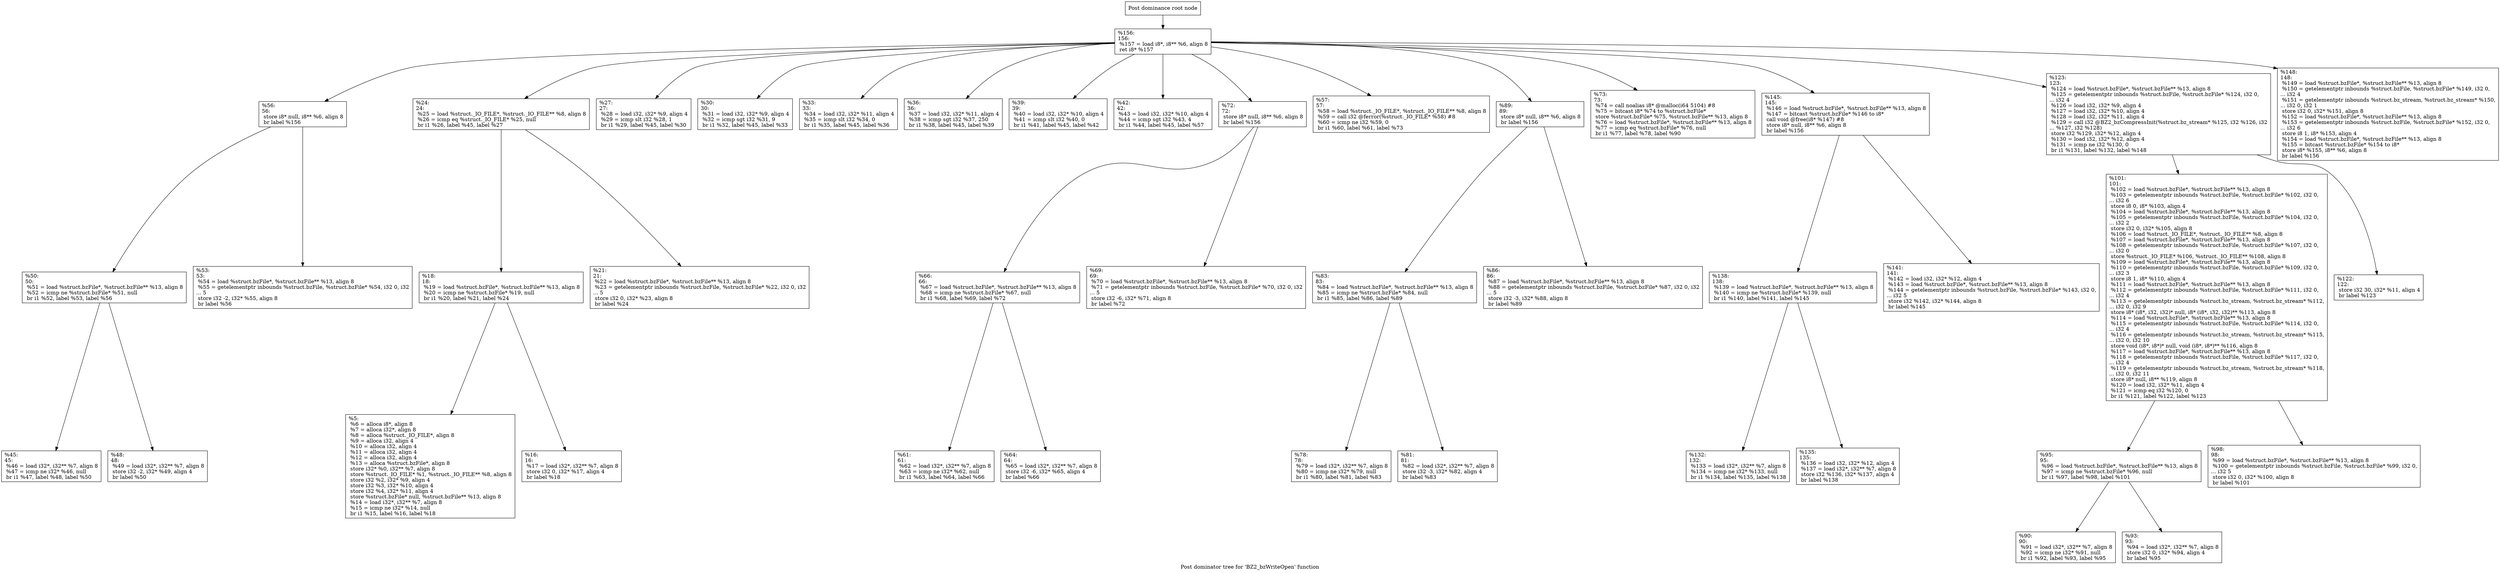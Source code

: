 digraph "Post dominator tree for 'BZ2_bzWriteOpen' function" {
	label="Post dominator tree for 'BZ2_bzWriteOpen' function";

	Node0x1633140 [shape=record,label="{Post dominance root node}"];
	Node0x1633140 -> Node0x13e1000;
	Node0x13e1000 [shape=record,label="{%156:\l156:                                              \l  %157 = load i8*, i8** %6, align 8\l  ret i8* %157\l}"];
	Node0x13e1000 -> Node0x146a170;
	Node0x13e1000 -> Node0x16b5dd0;
	Node0x13e1000 -> Node0x1464000;
	Node0x13e1000 -> Node0x147bd20;
	Node0x13e1000 -> Node0x1493080;
	Node0x13e1000 -> Node0x16341a0;
	Node0x13e1000 -> Node0x156ffb0;
	Node0x13e1000 -> Node0x13def40;
	Node0x13e1000 -> Node0x139a720;
	Node0x13e1000 -> Node0x160df60;
	Node0x13e1000 -> Node0x16b8b50;
	Node0x13e1000 -> Node0x16da3e0;
	Node0x13e1000 -> Node0x1641620;
	Node0x13e1000 -> Node0x1648e80;
	Node0x13e1000 -> Node0x1611310;
	Node0x146a170 [shape=record,label="{%56:\l56:                                               \l  store i8* null, i8** %6, align 8\l  br label %156\l}"];
	Node0x146a170 -> Node0x1649890;
	Node0x146a170 -> Node0x1606160;
	Node0x1649890 [shape=record,label="{%50:\l50:                                               \l  %51 = load %struct.bzFile*, %struct.bzFile** %13, align 8\l  %52 = icmp ne %struct.bzFile* %51, null\l  br i1 %52, label %53, label %56\l}"];
	Node0x1649890 -> Node0x15cf390;
	Node0x1649890 -> Node0x1627ac0;
	Node0x15cf390 [shape=record,label="{%45:\l45:                                               \l  %46 = load i32*, i32** %7, align 8\l  %47 = icmp ne i32* %46, null\l  br i1 %47, label %48, label %50\l}"];
	Node0x1627ac0 [shape=record,label="{%48:\l48:                                               \l  %49 = load i32*, i32** %7, align 8\l  store i32 -2, i32* %49, align 4\l  br label %50\l}"];
	Node0x1606160 [shape=record,label="{%53:\l53:                                               \l  %54 = load %struct.bzFile*, %struct.bzFile** %13, align 8\l  %55 = getelementptr inbounds %struct.bzFile, %struct.bzFile* %54, i32 0, i32\l... 5\l  store i32 -2, i32* %55, align 8\l  br label %56\l}"];
	Node0x16b5dd0 [shape=record,label="{%24:\l24:                                               \l  %25 = load %struct._IO_FILE*, %struct._IO_FILE** %8, align 8\l  %26 = icmp eq %struct._IO_FILE* %25, null\l  br i1 %26, label %45, label %27\l}"];
	Node0x16b5dd0 -> Node0x1641d00;
	Node0x16b5dd0 -> Node0x13e0750;
	Node0x1641d00 [shape=record,label="{%18:\l18:                                               \l  %19 = load %struct.bzFile*, %struct.bzFile** %13, align 8\l  %20 = icmp ne %struct.bzFile* %19, null\l  br i1 %20, label %21, label %24\l}"];
	Node0x1641d00 -> Node0x13df490;
	Node0x1641d00 -> Node0x13efc60;
	Node0x13df490 [shape=record,label="{%5:\l  %6 = alloca i8*, align 8\l  %7 = alloca i32*, align 8\l  %8 = alloca %struct._IO_FILE*, align 8\l  %9 = alloca i32, align 4\l  %10 = alloca i32, align 4\l  %11 = alloca i32, align 4\l  %12 = alloca i32, align 4\l  %13 = alloca %struct.bzFile*, align 8\l  store i32* %0, i32** %7, align 8\l  store %struct._IO_FILE* %1, %struct._IO_FILE** %8, align 8\l  store i32 %2, i32* %9, align 4\l  store i32 %3, i32* %10, align 4\l  store i32 %4, i32* %11, align 4\l  store %struct.bzFile* null, %struct.bzFile** %13, align 8\l  %14 = load i32*, i32** %7, align 8\l  %15 = icmp ne i32* %14, null\l  br i1 %15, label %16, label %18\l}"];
	Node0x13efc60 [shape=record,label="{%16:\l16:                                               \l  %17 = load i32*, i32** %7, align 8\l  store i32 0, i32* %17, align 4\l  br label %18\l}"];
	Node0x13e0750 [shape=record,label="{%21:\l21:                                               \l  %22 = load %struct.bzFile*, %struct.bzFile** %13, align 8\l  %23 = getelementptr inbounds %struct.bzFile, %struct.bzFile* %22, i32 0, i32\l... 5\l  store i32 0, i32* %23, align 8\l  br label %24\l}"];
	Node0x1464000 [shape=record,label="{%27:\l27:                                               \l  %28 = load i32, i32* %9, align 4\l  %29 = icmp slt i32 %28, 1\l  br i1 %29, label %45, label %30\l}"];
	Node0x147bd20 [shape=record,label="{%30:\l30:                                               \l  %31 = load i32, i32* %9, align 4\l  %32 = icmp sgt i32 %31, 9\l  br i1 %32, label %45, label %33\l}"];
	Node0x1493080 [shape=record,label="{%33:\l33:                                               \l  %34 = load i32, i32* %11, align 4\l  %35 = icmp slt i32 %34, 0\l  br i1 %35, label %45, label %36\l}"];
	Node0x16341a0 [shape=record,label="{%36:\l36:                                               \l  %37 = load i32, i32* %11, align 4\l  %38 = icmp sgt i32 %37, 250\l  br i1 %38, label %45, label %39\l}"];
	Node0x156ffb0 [shape=record,label="{%39:\l39:                                               \l  %40 = load i32, i32* %10, align 4\l  %41 = icmp slt i32 %40, 0\l  br i1 %41, label %45, label %42\l}"];
	Node0x13def40 [shape=record,label="{%42:\l42:                                               \l  %43 = load i32, i32* %10, align 4\l  %44 = icmp sgt i32 %43, 4\l  br i1 %44, label %45, label %57\l}"];
	Node0x139a720 [shape=record,label="{%72:\l72:                                               \l  store i8* null, i8** %6, align 8\l  br label %156\l}"];
	Node0x139a720 -> Node0x1382720;
	Node0x139a720 -> Node0x162d180;
	Node0x1382720 [shape=record,label="{%66:\l66:                                               \l  %67 = load %struct.bzFile*, %struct.bzFile** %13, align 8\l  %68 = icmp ne %struct.bzFile* %67, null\l  br i1 %68, label %69, label %72\l}"];
	Node0x1382720 -> Node0x1646b60;
	Node0x1382720 -> Node0x15f0790;
	Node0x1646b60 [shape=record,label="{%61:\l61:                                               \l  %62 = load i32*, i32** %7, align 8\l  %63 = icmp ne i32* %62, null\l  br i1 %63, label %64, label %66\l}"];
	Node0x15f0790 [shape=record,label="{%64:\l64:                                               \l  %65 = load i32*, i32** %7, align 8\l  store i32 -6, i32* %65, align 4\l  br label %66\l}"];
	Node0x162d180 [shape=record,label="{%69:\l69:                                               \l  %70 = load %struct.bzFile*, %struct.bzFile** %13, align 8\l  %71 = getelementptr inbounds %struct.bzFile, %struct.bzFile* %70, i32 0, i32\l... 5\l  store i32 -6, i32* %71, align 8\l  br label %72\l}"];
	Node0x160df60 [shape=record,label="{%57:\l57:                                               \l  %58 = load %struct._IO_FILE*, %struct._IO_FILE** %8, align 8\l  %59 = call i32 @ferror(%struct._IO_FILE* %58) #8\l  %60 = icmp ne i32 %59, 0\l  br i1 %60, label %61, label %73\l}"];
	Node0x16b8b50 [shape=record,label="{%89:\l89:                                               \l  store i8* null, i8** %6, align 8\l  br label %156\l}"];
	Node0x16b8b50 -> Node0x1630cf0;
	Node0x16b8b50 -> Node0x1649be0;
	Node0x1630cf0 [shape=record,label="{%83:\l83:                                               \l  %84 = load %struct.bzFile*, %struct.bzFile** %13, align 8\l  %85 = icmp ne %struct.bzFile* %84, null\l  br i1 %85, label %86, label %89\l}"];
	Node0x1630cf0 -> Node0x15de910;
	Node0x1630cf0 -> Node0x152d4d0;
	Node0x15de910 [shape=record,label="{%78:\l78:                                               \l  %79 = load i32*, i32** %7, align 8\l  %80 = icmp ne i32* %79, null\l  br i1 %80, label %81, label %83\l}"];
	Node0x152d4d0 [shape=record,label="{%81:\l81:                                               \l  %82 = load i32*, i32** %7, align 8\l  store i32 -3, i32* %82, align 4\l  br label %83\l}"];
	Node0x1649be0 [shape=record,label="{%86:\l86:                                               \l  %87 = load %struct.bzFile*, %struct.bzFile** %13, align 8\l  %88 = getelementptr inbounds %struct.bzFile, %struct.bzFile* %87, i32 0, i32\l... 5\l  store i32 -3, i32* %88, align 8\l  br label %89\l}"];
	Node0x16da3e0 [shape=record,label="{%73:\l73:                                               \l  %74 = call noalias i8* @malloc(i64 5104) #8\l  %75 = bitcast i8* %74 to %struct.bzFile*\l  store %struct.bzFile* %75, %struct.bzFile** %13, align 8\l  %76 = load %struct.bzFile*, %struct.bzFile** %13, align 8\l  %77 = icmp eq %struct.bzFile* %76, null\l  br i1 %77, label %78, label %90\l}"];
	Node0x1641620 [shape=record,label="{%145:\l145:                                              \l  %146 = load %struct.bzFile*, %struct.bzFile** %13, align 8\l  %147 = bitcast %struct.bzFile* %146 to i8*\l  call void @free(i8* %147) #8\l  store i8* null, i8** %6, align 8\l  br label %156\l}"];
	Node0x1641620 -> Node0x16bf000;
	Node0x1641620 -> Node0x1633d00;
	Node0x16bf000 [shape=record,label="{%138:\l138:                                              \l  %139 = load %struct.bzFile*, %struct.bzFile** %13, align 8\l  %140 = icmp ne %struct.bzFile* %139, null\l  br i1 %140, label %141, label %145\l}"];
	Node0x16bf000 -> Node0x1644c70;
	Node0x16bf000 -> Node0x1638ad0;
	Node0x1644c70 [shape=record,label="{%132:\l132:                                              \l  %133 = load i32*, i32** %7, align 8\l  %134 = icmp ne i32* %133, null\l  br i1 %134, label %135, label %138\l}"];
	Node0x1638ad0 [shape=record,label="{%135:\l135:                                              \l  %136 = load i32, i32* %12, align 4\l  %137 = load i32*, i32** %7, align 8\l  store i32 %136, i32* %137, align 4\l  br label %138\l}"];
	Node0x1633d00 [shape=record,label="{%141:\l141:                                              \l  %142 = load i32, i32* %12, align 4\l  %143 = load %struct.bzFile*, %struct.bzFile** %13, align 8\l  %144 = getelementptr inbounds %struct.bzFile, %struct.bzFile* %143, i32 0,\l... i32 5\l  store i32 %142, i32* %144, align 8\l  br label %145\l}"];
	Node0x1648e80 [shape=record,label="{%123:\l123:                                              \l  %124 = load %struct.bzFile*, %struct.bzFile** %13, align 8\l  %125 = getelementptr inbounds %struct.bzFile, %struct.bzFile* %124, i32 0,\l... i32 4\l  %126 = load i32, i32* %9, align 4\l  %127 = load i32, i32* %10, align 4\l  %128 = load i32, i32* %11, align 4\l  %129 = call i32 @BZ2_bzCompressInit(%struct.bz_stream* %125, i32 %126, i32\l... %127, i32 %128)\l  store i32 %129, i32* %12, align 4\l  %130 = load i32, i32* %12, align 4\l  %131 = icmp ne i32 %130, 0\l  br i1 %131, label %132, label %148\l}"];
	Node0x1648e80 -> Node0x15c8020;
	Node0x1648e80 -> Node0x1616bf0;
	Node0x15c8020 [shape=record,label="{%101:\l101:                                              \l  %102 = load %struct.bzFile*, %struct.bzFile** %13, align 8\l  %103 = getelementptr inbounds %struct.bzFile, %struct.bzFile* %102, i32 0,\l... i32 6\l  store i8 0, i8* %103, align 4\l  %104 = load %struct.bzFile*, %struct.bzFile** %13, align 8\l  %105 = getelementptr inbounds %struct.bzFile, %struct.bzFile* %104, i32 0,\l... i32 2\l  store i32 0, i32* %105, align 8\l  %106 = load %struct._IO_FILE*, %struct._IO_FILE** %8, align 8\l  %107 = load %struct.bzFile*, %struct.bzFile** %13, align 8\l  %108 = getelementptr inbounds %struct.bzFile, %struct.bzFile* %107, i32 0,\l... i32 0\l  store %struct._IO_FILE* %106, %struct._IO_FILE** %108, align 8\l  %109 = load %struct.bzFile*, %struct.bzFile** %13, align 8\l  %110 = getelementptr inbounds %struct.bzFile, %struct.bzFile* %109, i32 0,\l... i32 3\l  store i8 1, i8* %110, align 4\l  %111 = load %struct.bzFile*, %struct.bzFile** %13, align 8\l  %112 = getelementptr inbounds %struct.bzFile, %struct.bzFile* %111, i32 0,\l... i32 4\l  %113 = getelementptr inbounds %struct.bz_stream, %struct.bz_stream* %112,\l... i32 0, i32 9\l  store i8* (i8*, i32, i32)* null, i8* (i8*, i32, i32)** %113, align 8\l  %114 = load %struct.bzFile*, %struct.bzFile** %13, align 8\l  %115 = getelementptr inbounds %struct.bzFile, %struct.bzFile* %114, i32 0,\l... i32 4\l  %116 = getelementptr inbounds %struct.bz_stream, %struct.bz_stream* %115,\l... i32 0, i32 10\l  store void (i8*, i8*)* null, void (i8*, i8*)** %116, align 8\l  %117 = load %struct.bzFile*, %struct.bzFile** %13, align 8\l  %118 = getelementptr inbounds %struct.bzFile, %struct.bzFile* %117, i32 0,\l... i32 4\l  %119 = getelementptr inbounds %struct.bz_stream, %struct.bz_stream* %118,\l... i32 0, i32 11\l  store i8* null, i8** %119, align 8\l  %120 = load i32, i32* %11, align 4\l  %121 = icmp eq i32 %120, 0\l  br i1 %121, label %122, label %123\l}"];
	Node0x15c8020 -> Node0x1640890;
	Node0x15c8020 -> Node0x16af9f0;
	Node0x1640890 [shape=record,label="{%95:\l95:                                               \l  %96 = load %struct.bzFile*, %struct.bzFile** %13, align 8\l  %97 = icmp ne %struct.bzFile* %96, null\l  br i1 %97, label %98, label %101\l}"];
	Node0x1640890 -> Node0x16cf4f0;
	Node0x1640890 -> Node0x1636b20;
	Node0x16cf4f0 [shape=record,label="{%90:\l90:                                               \l  %91 = load i32*, i32** %7, align 8\l  %92 = icmp ne i32* %91, null\l  br i1 %92, label %93, label %95\l}"];
	Node0x1636b20 [shape=record,label="{%93:\l93:                                               \l  %94 = load i32*, i32** %7, align 8\l  store i32 0, i32* %94, align 4\l  br label %95\l}"];
	Node0x16af9f0 [shape=record,label="{%98:\l98:                                               \l  %99 = load %struct.bzFile*, %struct.bzFile** %13, align 8\l  %100 = getelementptr inbounds %struct.bzFile, %struct.bzFile* %99, i32 0,\l... i32 5\l  store i32 0, i32* %100, align 8\l  br label %101\l}"];
	Node0x1616bf0 [shape=record,label="{%122:\l122:                                              \l  store i32 30, i32* %11, align 4\l  br label %123\l}"];
	Node0x1611310 [shape=record,label="{%148:\l148:                                              \l  %149 = load %struct.bzFile*, %struct.bzFile** %13, align 8\l  %150 = getelementptr inbounds %struct.bzFile, %struct.bzFile* %149, i32 0,\l... i32 4\l  %151 = getelementptr inbounds %struct.bz_stream, %struct.bz_stream* %150,\l... i32 0, i32 1\l  store i32 0, i32* %151, align 8\l  %152 = load %struct.bzFile*, %struct.bzFile** %13, align 8\l  %153 = getelementptr inbounds %struct.bzFile, %struct.bzFile* %152, i32 0,\l... i32 6\l  store i8 1, i8* %153, align 4\l  %154 = load %struct.bzFile*, %struct.bzFile** %13, align 8\l  %155 = bitcast %struct.bzFile* %154 to i8*\l  store i8* %155, i8** %6, align 8\l  br label %156\l}"];
}
